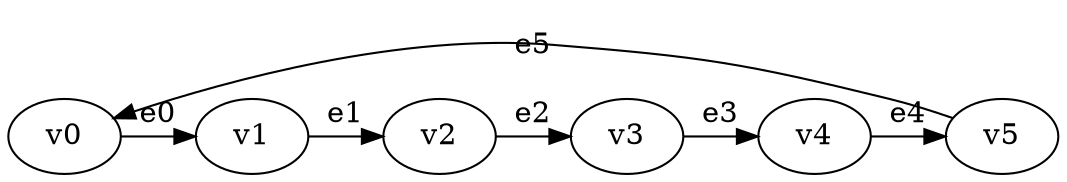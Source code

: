 digraph ScalableMultiVariableTest {
    // Demonstrate scalability with MANY variables in single constraints
    v0 [name="v0", player=0];
    v1 [name="v1", player=1];
    v2 [name="v2", player=0];
    v3 [name="v3", player=1];
    v4 [name="v4", player=0];
    v5 [name="v5", player=1];
    
    // 2 variables: time = a + b + 1
    v0 -> v1 [label="e0", constraint="exists a. exists b. time = a + b + 1"];
    
    // 3 variables: time = 2*x + 3*y + z + 5
    v1 -> v2 [label="e1", constraint="exists x. exists y. exists z. time = 2*x + 3*y + z + 5"];
    
    // 4 variables: time = p + q + r + s + 2
    v2 -> v3 [label="e2", constraint="exists p. exists q. exists r. exists s. time = p + q + r + s + 2"];
    
    // 5 variables: time = 1*alpha + 2*beta + 3*gamma + 4*delta + 5*epsilon + 10
    v3 -> v4 [label="e3", constraint="exists alpha. exists beta. exists gamma. exists delta. exists epsilon. time = alpha + 2*beta + 3*gamma + 4*delta + 5*epsilon + 10"];
    
    // 6 variables: time = a + b + c + d + e + f + 3
    v4 -> v5 [label="e4", constraint="exists a. exists b. exists c. exists d. exists e. exists f. time = a + b + c + d + e + f + 3"];
    
    // Return edge with simple constraint
    v5 -> v0 [label="e5", constraint="time >= 1"];
}
